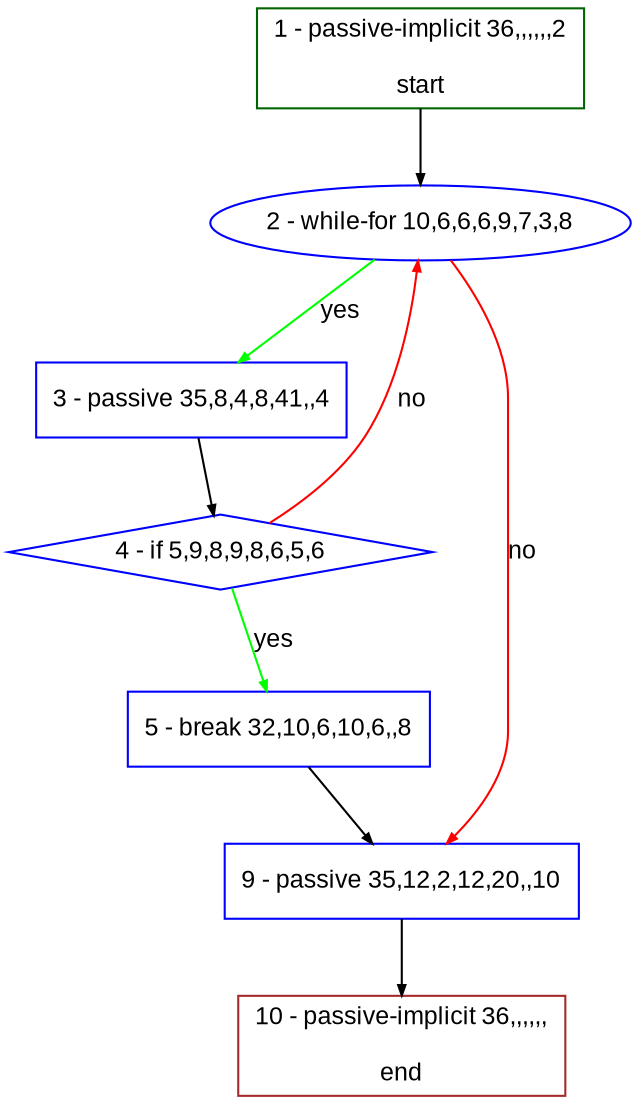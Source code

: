 digraph "" {
  graph [style="rounded,filled", label="", fontsize="12", packmode="clust", bgcolor="white", pack="true", compound="true", fontname="Arial", fillcolor="#FFFFCC"];
  node [style="filled", label="", fixedsize="false", fontsize="12", shape="rectangle", color="grey", compound="true", fontname="Arial", node_initialized="no", fillcolor="white"];
  edge [lhead="", arrowtail="none", label="", arrowhead="normal", fontsize="12", ltail="", dir="forward", color="black", arrowsize="0.5", compound="true", fontcolor="black", fontname="Arial"];
  __N1 [style="filled", label="2 - while-for 10,6,6,6,9,7,3,8", shape="oval", color="#0000ff", fillcolor="#ffffff"];
  __N2 [style="filled", label="1 - passive-implicit 36,,,,,,2\n\nstart", shape="box", color="#006400", fillcolor="#ffffff"];
  __N3 [style="filled", label="3 - passive 35,8,4,8,41,,4", shape="box", color="#0000ff", fillcolor="#ffffff"];
  __N4 [style="filled", label="9 - passive 35,12,2,12,20,,10", shape="box", color="#0000ff", fillcolor="#ffffff"];
  __N5 [style="filled", label="4 - if 5,9,8,9,8,6,5,6", shape="diamond", color="#0000ff", fillcolor="#ffffff"];
  __N6 [style="filled", label="5 - break 32,10,6,10,6,,8", shape="box", color="#0000ff", fillcolor="#ffffff"];
  __N7 [style="filled", label="10 - passive-implicit 36,,,,,,\n\nend", shape="box", color="#a52a2a", fillcolor="#ffffff"];
  __N2 -> __N1 [arrowtail="none", arrowhead="normal", label="", dir="forward", color="#000000"];
  __N1 -> __N3 [arrowtail="none", arrowhead="normal", label="yes", dir="forward", color="#00ff00"];
  __N1 -> __N4 [arrowtail="none", arrowhead="normal", label="no", dir="forward", color="#ff0000"];
  __N3 -> __N5 [arrowtail="none", arrowhead="normal", label="", dir="forward", color="#000000"];
  __N5 -> __N1 [arrowtail="none", arrowhead="normal", label="no", dir="forward", color="#ff0000"];
  __N5 -> __N6 [arrowtail="none", arrowhead="normal", label="yes", dir="forward", color="#00ff00"];
  __N6 -> __N4 [arrowtail="none", arrowhead="normal", label="", dir="forward", color="#000000"];
  __N4 -> __N7 [arrowtail="none", arrowhead="normal", label="", dir="forward", color="#000000"];
}

